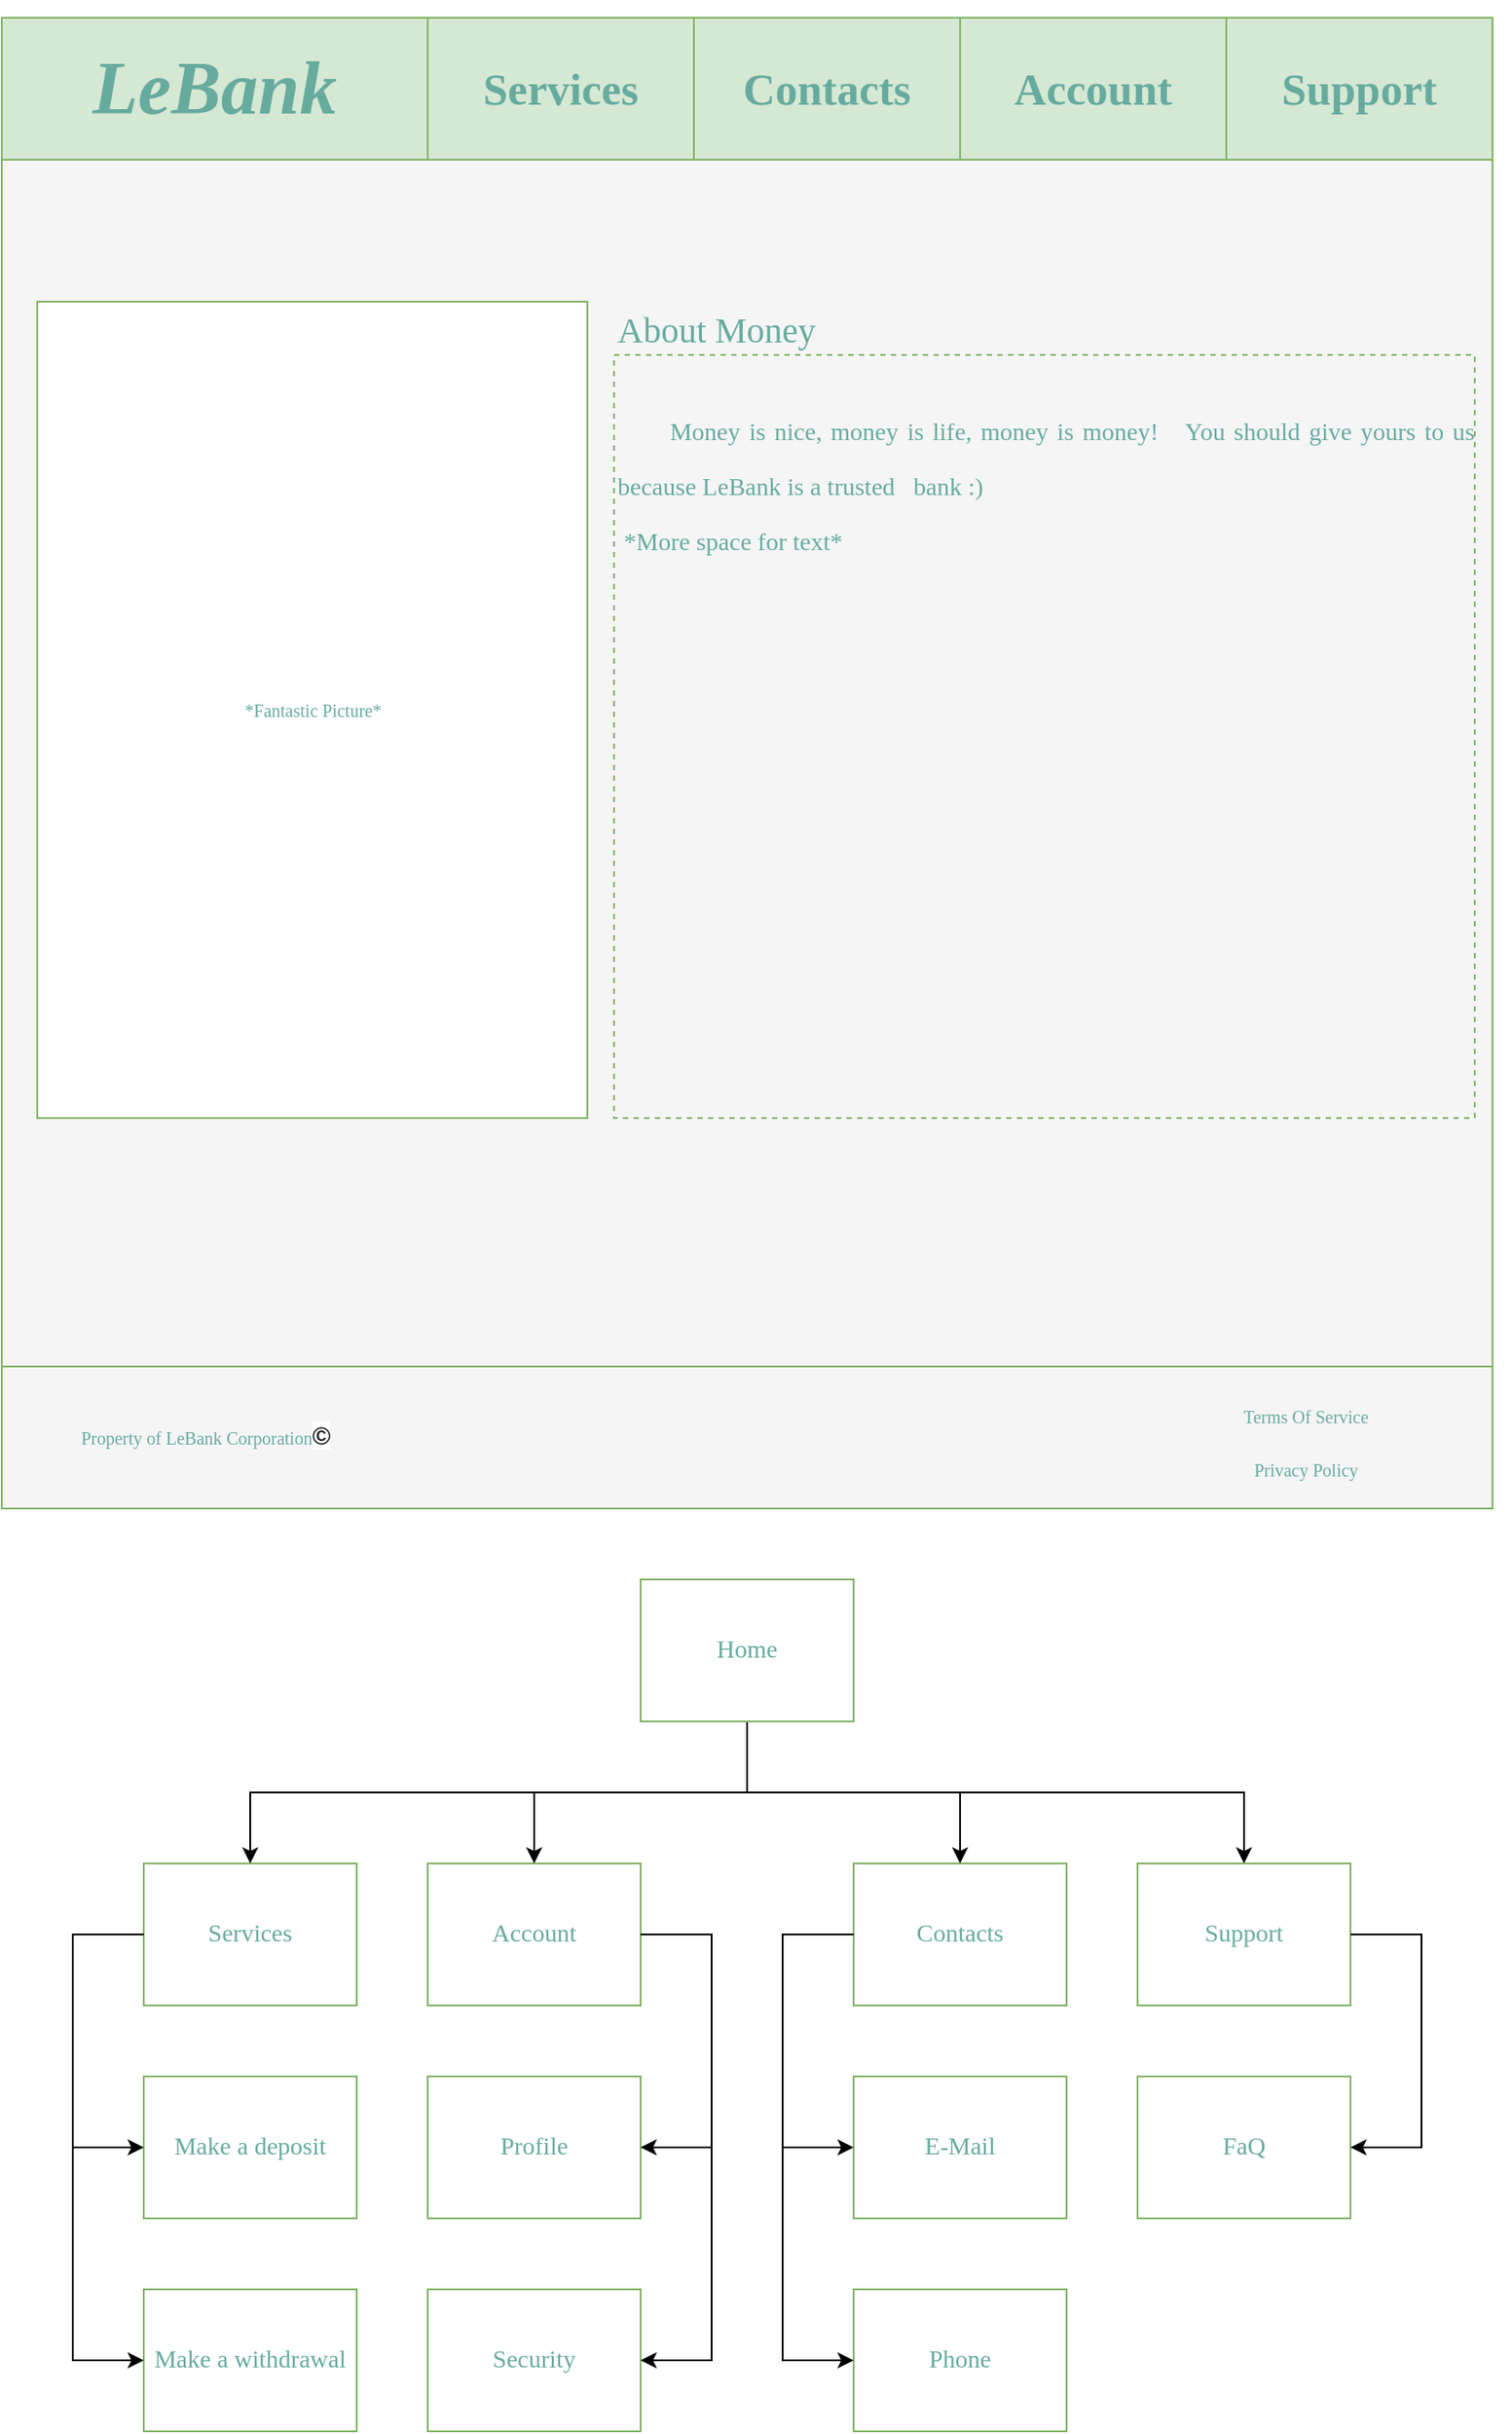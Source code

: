 <mxfile version="20.5.3" type="device"><diagram id="0C8X2v1kD7o3Zr-tR-p1" name="Page-1"><mxGraphModel dx="573" dy="1410" grid="1" gridSize="10" guides="1" tooltips="1" connect="1" arrows="1" fold="1" page="1" pageScale="1" pageWidth="850" pageHeight="1100" math="0" shadow="0"><root><mxCell id="0"/><mxCell id="1" parent="0"/><mxCell id="PAz1Vyd27QgOc75XLn65-85" value="" style="rounded=0;whiteSpace=wrap;html=1;strokeColor=#82B366;strokeWidth=1;fontFamily=Lucida Console;fontSize=14;fontColor=#67AB9F;" vertex="1" parent="1"><mxGeometry x="480" y="190" width="120" height="80" as="geometry"/></mxCell><mxCell id="PAz1Vyd27QgOc75XLn65-69" value="" style="rounded=0;whiteSpace=wrap;html=1;strokeColor=#82B366;strokeWidth=1;fontFamily=Lucida Console;fontSize=14;fontColor=#67AB9F;" vertex="1" parent="1"><mxGeometry x="640" y="70" width="120" height="80" as="geometry"/></mxCell><mxCell id="PAz1Vyd27QgOc75XLn65-80" value="" style="rounded=0;whiteSpace=wrap;html=1;strokeColor=#82B366;strokeWidth=1;fontFamily=Lucida Console;fontSize=14;fontColor=#67AB9F;" vertex="1" parent="1"><mxGeometry x="480" y="70" width="120" height="80" as="geometry"/></mxCell><mxCell id="PAz1Vyd27QgOc75XLn65-77" value="" style="rounded=0;whiteSpace=wrap;html=1;strokeColor=#82B366;strokeWidth=1;fontFamily=Lucida Console;fontSize=14;fontColor=#67AB9F;" vertex="1" parent="1"><mxGeometry x="240" y="190" width="120" height="80" as="geometry"/></mxCell><mxCell id="PAz1Vyd27QgOc75XLn65-72" value="" style="rounded=0;whiteSpace=wrap;html=1;strokeColor=#82B366;strokeWidth=1;fontFamily=Lucida Console;fontSize=14;fontColor=#67AB9F;" vertex="1" parent="1"><mxGeometry x="240" y="70" width="120" height="80" as="geometry"/></mxCell><mxCell id="PAz1Vyd27QgOc75XLn65-67" value="" style="rounded=0;whiteSpace=wrap;html=1;strokeColor=#82B366;strokeWidth=1;fontFamily=Lucida Console;fontSize=14;fontColor=#67AB9F;" vertex="1" parent="1"><mxGeometry x="480" y="-50" width="120" height="80" as="geometry"/></mxCell><mxCell id="PAz1Vyd27QgOc75XLn65-70" value="" style="rounded=0;whiteSpace=wrap;html=1;strokeColor=#82B366;strokeWidth=1;fontFamily=Lucida Console;fontSize=14;fontColor=#67AB9F;" vertex="1" parent="1"><mxGeometry x="640" y="-50" width="120" height="80" as="geometry"/></mxCell><mxCell id="PAz1Vyd27QgOc75XLn65-65" value="" style="rounded=0;whiteSpace=wrap;html=1;strokeColor=#82B366;strokeWidth=1;fontFamily=Lucida Console;fontSize=14;fontColor=#67AB9F;" vertex="1" parent="1"><mxGeometry x="80" y="-50" width="120" height="80" as="geometry"/></mxCell><mxCell id="PAz1Vyd27QgOc75XLn65-54" value="" style="rounded=0;whiteSpace=wrap;html=1;strokeColor=#82B366;strokeWidth=1;fontFamily=Lucida Console;fontSize=14;fontColor=#67AB9F;" vertex="1" parent="1"><mxGeometry x="240" y="-50" width="120" height="80" as="geometry"/></mxCell><mxCell id="PAz1Vyd27QgOc75XLn65-64" value="" style="rounded=0;whiteSpace=wrap;html=1;strokeColor=#82B366;strokeWidth=1;fontFamily=Lucida Console;fontSize=14;fontColor=#67AB9F;" vertex="1" parent="1"><mxGeometry x="80" y="190" width="120" height="80" as="geometry"/></mxCell><mxCell id="PAz1Vyd27QgOc75XLn65-61" value="" style="rounded=0;whiteSpace=wrap;html=1;strokeColor=#82B366;strokeWidth=1;fontFamily=Lucida Console;fontSize=14;fontColor=#67AB9F;" vertex="1" parent="1"><mxGeometry x="80" y="70" width="120" height="80" as="geometry"/></mxCell><mxCell id="PAz1Vyd27QgOc75XLn65-31" value="" style="rounded=0;whiteSpace=wrap;html=1;strokeColor=#82B366;strokeWidth=1;fontFamily=Lucida Console;fontSize=14;fontColor=#333333;fillColor=#f5f5f5;" vertex="1" parent="1"><mxGeometry y="-1090" width="840" height="840" as="geometry"/></mxCell><mxCell id="PAz1Vyd27QgOc75XLn65-2" value="" style="rounded=0;whiteSpace=wrap;html=1;fillColor=#d5e8d4;strokeColor=#82b366;" vertex="1" parent="1"><mxGeometry x="240" y="-1090" width="600" height="80" as="geometry"/></mxCell><mxCell id="PAz1Vyd27QgOc75XLn65-7" value="&lt;h1&gt;&lt;i style=&quot;&quot;&gt;&lt;font color=&quot;#67ab9f&quot; style=&quot;font-size: 42px;&quot; face=&quot;Lucida Console&quot;&gt;LeBank&lt;/font&gt;&lt;/i&gt;&lt;/h1&gt;" style="text;html=1;strokeColor=#82b366;fillColor=#d5e8d4;align=center;verticalAlign=middle;whiteSpace=wrap;rounded=0;strokeWidth=1;textDirection=ltr;" vertex="1" parent="1"><mxGeometry y="-1090" width="240" height="80" as="geometry"/></mxCell><mxCell id="PAz1Vyd27QgOc75XLn65-8" value="" style="endArrow=none;html=1;rounded=0;fontFamily=Lucida Console;fontSize=42;exitX=0;exitY=1;exitDx=0;exitDy=0;entryX=1;entryY=1;entryDx=0;entryDy=0;fillColor=#d5e8d4;strokeColor=#82b366;" edge="1" parent="1" source="PAz1Vyd27QgOc75XLn65-7" target="PAz1Vyd27QgOc75XLn65-7"><mxGeometry width="50" height="50" relative="1" as="geometry"><mxPoint x="450" y="-970" as="sourcePoint"/><mxPoint x="500" y="-1020" as="targetPoint"/></mxGeometry></mxCell><mxCell id="PAz1Vyd27QgOc75XLn65-10" value="" style="endArrow=none;html=1;rounded=0;fontFamily=Lucida Console;fontSize=42;fontColor=#A9C4EB;entryX=0.25;entryY=0;entryDx=0;entryDy=0;exitX=0.25;exitY=1;exitDx=0;exitDy=0;fillColor=#d5e8d4;strokeColor=#82b366;" edge="1" parent="1" source="PAz1Vyd27QgOc75XLn65-2" target="PAz1Vyd27QgOc75XLn65-2"><mxGeometry width="50" height="50" relative="1" as="geometry"><mxPoint x="510" y="-920" as="sourcePoint"/><mxPoint x="560" y="-970" as="targetPoint"/></mxGeometry></mxCell><mxCell id="PAz1Vyd27QgOc75XLn65-11" value="" style="endArrow=none;html=1;rounded=0;fontFamily=Lucida Console;fontSize=42;fontColor=#A9C4EB;entryX=0.5;entryY=0;entryDx=0;entryDy=0;exitX=0.5;exitY=1;exitDx=0;exitDy=0;fillColor=#d5e8d4;strokeColor=#82b366;" edge="1" parent="1" source="PAz1Vyd27QgOc75XLn65-2" target="PAz1Vyd27QgOc75XLn65-2"><mxGeometry width="50" height="50" relative="1" as="geometry"><mxPoint x="510" y="-920" as="sourcePoint"/><mxPoint x="560" y="-970" as="targetPoint"/></mxGeometry></mxCell><mxCell id="PAz1Vyd27QgOc75XLn65-12" value="" style="endArrow=none;html=1;rounded=0;fontFamily=Lucida Console;fontSize=42;fontColor=#A9C4EB;entryX=0.75;entryY=0;entryDx=0;entryDy=0;exitX=0.75;exitY=1;exitDx=0;exitDy=0;fillColor=#d5e8d4;strokeColor=#82b366;" edge="1" parent="1" source="PAz1Vyd27QgOc75XLn65-2" target="PAz1Vyd27QgOc75XLn65-2"><mxGeometry width="50" height="50" relative="1" as="geometry"><mxPoint x="510" y="-920" as="sourcePoint"/><mxPoint x="560" y="-970" as="targetPoint"/></mxGeometry></mxCell><mxCell id="PAz1Vyd27QgOc75XLn65-13" value="&lt;font style=&quot;font-size: 25px;&quot;&gt;&lt;b&gt;Services&lt;/b&gt;&lt;/font&gt;" style="text;html=1;strokeColor=none;fillColor=none;align=center;verticalAlign=middle;whiteSpace=wrap;rounded=0;strokeWidth=1;fontFamily=Lucida Console;fontSize=42;fontColor=#67AB9F;" vertex="1" parent="1"><mxGeometry x="240" y="-1100" width="150" height="90" as="geometry"/></mxCell><mxCell id="PAz1Vyd27QgOc75XLn65-14" value="&lt;font style=&quot;font-size: 25px;&quot;&gt;&lt;b&gt;Contacts&lt;/b&gt;&lt;/font&gt;" style="text;html=1;strokeColor=none;fillColor=none;align=center;verticalAlign=middle;whiteSpace=wrap;rounded=0;strokeWidth=1;fontFamily=Lucida Console;fontSize=42;fontColor=#67AB9F;" vertex="1" parent="1"><mxGeometry x="390" y="-1100" width="150" height="90" as="geometry"/></mxCell><mxCell id="PAz1Vyd27QgOc75XLn65-15" value="&lt;font style=&quot;font-size: 25px;&quot;&gt;&lt;b&gt;Account&lt;/b&gt;&lt;/font&gt;" style="text;html=1;strokeColor=none;fillColor=none;align=center;verticalAlign=middle;whiteSpace=wrap;rounded=0;strokeWidth=1;fontFamily=Lucida Console;fontSize=42;fontColor=#67AB9F;" vertex="1" parent="1"><mxGeometry x="540" y="-1100" width="150" height="90" as="geometry"/></mxCell><mxCell id="PAz1Vyd27QgOc75XLn65-16" value="&lt;span style=&quot;font-size: 25px;&quot;&gt;&lt;b&gt;Support&lt;/b&gt;&lt;/span&gt;" style="text;html=1;strokeColor=none;fillColor=none;align=center;verticalAlign=middle;whiteSpace=wrap;rounded=0;strokeWidth=1;fontFamily=Lucida Console;fontSize=42;fontColor=#67AB9F;" vertex="1" parent="1"><mxGeometry x="690" y="-1100" width="150" height="90" as="geometry"/></mxCell><mxCell id="PAz1Vyd27QgOc75XLn65-17" value="" style="rounded=0;whiteSpace=wrap;html=1;strokeColor=#82B366;strokeWidth=1;fontFamily=Lucida Console;fontSize=25;fontColor=#333333;fillColor=#f5f5f5;" vertex="1" parent="1"><mxGeometry y="-330" width="840" height="80" as="geometry"/></mxCell><mxCell id="PAz1Vyd27QgOc75XLn65-18" value="&lt;font style=&quot;font-size: 10px;&quot;&gt;Property of LeBank Corporation&lt;/font&gt;&lt;b style=&quot;color: rgb(32, 33, 36); font-family: arial, sans-serif; font-size: 14px; text-align: left; background-color: rgb(255, 255, 255);&quot;&gt;©&lt;/b&gt;" style="text;html=1;strokeColor=none;fillColor=none;align=center;verticalAlign=middle;whiteSpace=wrap;rounded=0;strokeWidth=1;fontFamily=Lucida Console;fontSize=25;fontColor=#67AB9F;" vertex="1" parent="1"><mxGeometry y="-340" width="230" height="90" as="geometry"/></mxCell><mxCell id="PAz1Vyd27QgOc75XLn65-19" value="&lt;p style=&quot;line-height: 100%;&quot;&gt;&lt;span style=&quot;font-size: 10px;&quot;&gt;Terms Of Service&lt;/span&gt;&lt;/p&gt;" style="text;html=1;strokeColor=none;fillColor=none;align=center;verticalAlign=middle;whiteSpace=wrap;rounded=0;strokeWidth=1;fontFamily=Lucida Console;fontSize=25;fontColor=#67AB9F;" vertex="1" parent="1"><mxGeometry x="620" y="-310" width="230" height="10" as="geometry"/></mxCell><mxCell id="PAz1Vyd27QgOc75XLn65-20" value="&lt;p style=&quot;line-height: 100%;&quot;&gt;&lt;span style=&quot;font-size: 10px;&quot;&gt;Privacy Policy&lt;/span&gt;&lt;/p&gt;" style="text;html=1;strokeColor=none;fillColor=none;align=center;verticalAlign=middle;whiteSpace=wrap;rounded=0;strokeWidth=1;fontFamily=Lucida Console;fontSize=25;fontColor=#67AB9F;" vertex="1" parent="1"><mxGeometry x="620" y="-280" width="230" height="10" as="geometry"/></mxCell><mxCell id="PAz1Vyd27QgOc75XLn65-23" value="" style="rounded=0;whiteSpace=wrap;html=1;strokeColor=#82B366;strokeWidth=1;fontFamily=Lucida Console;fontSize=10;fontColor=#67AB9F;" vertex="1" parent="1"><mxGeometry x="20" y="-930" width="310" height="460" as="geometry"/></mxCell><mxCell id="PAz1Vyd27QgOc75XLn65-24" value="*Fantastic Picture*" style="text;html=1;strokeColor=none;fillColor=none;align=center;verticalAlign=middle;whiteSpace=wrap;rounded=0;strokeWidth=1;fontFamily=Lucida Console;fontSize=10;fontColor=#67AB9F;" vertex="1" parent="1"><mxGeometry x="112.5" y="-727.5" width="125" height="55" as="geometry"/></mxCell><mxCell id="PAz1Vyd27QgOc75XLn65-25" value="&lt;div style=&quot;&quot;&gt;&lt;span style=&quot;font-size: 20px; background-color: initial;&quot;&gt;About Money&lt;/span&gt;&lt;/div&gt;" style="text;html=1;strokeColor=none;fillColor=none;align=left;verticalAlign=middle;whiteSpace=wrap;rounded=0;strokeWidth=1;fontFamily=Lucida Console;fontSize=10;fontColor=#67AB9F;" vertex="1" parent="1"><mxGeometry x="345" y="-930" width="150" height="30" as="geometry"/></mxCell><mxCell id="PAz1Vyd27QgOc75XLn65-26" value="&lt;p style=&quot;line-height: 120%;&quot;&gt;&lt;/p&gt;&lt;div style=&quot;text-align: justify; line-height: 140%;&quot;&gt;&lt;span style=&quot;font-size: 14px; background-color: initial;&quot;&gt;&lt;span style=&quot;white-space: pre;&quot;&gt;&#9;&lt;/span&gt;Money is nice, money is life, money is money!&amp;nbsp; &amp;nbsp;You should give yours to us because LeBank is a trusted&amp;nbsp; &amp;nbsp;bank :)&lt;/span&gt;&lt;/div&gt;&lt;div style=&quot;text-align: justify; line-height: 140%;&quot;&gt;&lt;span style=&quot;font-size: 14px; background-color: initial;&quot;&gt;&amp;nbsp;*More space for text*&lt;/span&gt;&lt;/div&gt;&lt;div style=&quot;text-align: justify;&quot;&gt;&lt;span style=&quot;font-size: 14px; background-color: initial;&quot;&gt;&lt;span style=&quot;white-space: pre;&quot;&gt;&#9;&lt;/span&gt;&lt;br&gt;&lt;/span&gt;&lt;/div&gt;&lt;p&gt;&lt;/p&gt;" style="text;html=1;strokeColor=#82B366;fillColor=none;align=left;verticalAlign=top;whiteSpace=wrap;rounded=0;strokeWidth=1;fontFamily=Lucida Console;fontSize=20;fontColor=#67AB9F;dashed=1;" vertex="1" parent="1"><mxGeometry x="345" y="-900" width="485" height="430" as="geometry"/></mxCell><mxCell id="PAz1Vyd27QgOc75XLn65-37" style="edgeStyle=orthogonalEdgeStyle;rounded=0;orthogonalLoop=1;jettySize=auto;html=1;exitX=0.5;exitY=1;exitDx=0;exitDy=0;fontFamily=Lucida Console;fontSize=14;fontColor=#67AB9F;" edge="1" parent="1" source="PAz1Vyd27QgOc75XLn65-33" target="PAz1Vyd27QgOc75XLn65-36"><mxGeometry relative="1" as="geometry"/></mxCell><mxCell id="PAz1Vyd27QgOc75XLn65-39" style="edgeStyle=orthogonalEdgeStyle;rounded=0;orthogonalLoop=1;jettySize=auto;html=1;exitX=0.5;exitY=1;exitDx=0;exitDy=0;fontFamily=Lucida Console;fontSize=14;fontColor=#67AB9F;" edge="1" parent="1" source="PAz1Vyd27QgOc75XLn65-33" target="PAz1Vyd27QgOc75XLn65-38"><mxGeometry relative="1" as="geometry"/></mxCell><mxCell id="PAz1Vyd27QgOc75XLn65-41" style="edgeStyle=orthogonalEdgeStyle;rounded=0;orthogonalLoop=1;jettySize=auto;html=1;exitX=0.5;exitY=1;exitDx=0;exitDy=0;fontFamily=Lucida Console;fontSize=14;fontColor=#67AB9F;" edge="1" parent="1" source="PAz1Vyd27QgOc75XLn65-33" target="PAz1Vyd27QgOc75XLn65-40"><mxGeometry relative="1" as="geometry"/></mxCell><mxCell id="PAz1Vyd27QgOc75XLn65-43" style="edgeStyle=orthogonalEdgeStyle;rounded=0;orthogonalLoop=1;jettySize=auto;html=1;exitX=0.5;exitY=1;exitDx=0;exitDy=0;fontFamily=Lucida Console;fontSize=14;fontColor=#67AB9F;" edge="1" parent="1" source="PAz1Vyd27QgOc75XLn65-33" target="PAz1Vyd27QgOc75XLn65-42"><mxGeometry relative="1" as="geometry"/></mxCell><mxCell id="PAz1Vyd27QgOc75XLn65-58" value="" style="rounded=0;whiteSpace=wrap;html=1;strokeColor=#82B366;strokeWidth=1;fontFamily=Lucida Console;fontSize=14;fontColor=#67AB9F;" vertex="1" parent="1"><mxGeometry x="360" y="-210" width="120" height="80" as="geometry"/></mxCell><mxCell id="PAz1Vyd27QgOc75XLn65-33" value="Home" style="text;html=1;strokeColor=none;fillColor=none;align=center;verticalAlign=middle;whiteSpace=wrap;rounded=0;strokeWidth=1;fontFamily=Lucida Console;fontSize=14;fontColor=#67AB9F;" vertex="1" parent="1"><mxGeometry x="360" y="-210" width="120" height="80" as="geometry"/></mxCell><mxCell id="PAz1Vyd27QgOc75XLn65-73" style="edgeStyle=orthogonalEdgeStyle;rounded=0;orthogonalLoop=1;jettySize=auto;html=1;exitX=1;exitY=0.5;exitDx=0;exitDy=0;entryX=1;entryY=0.5;entryDx=0;entryDy=0;fontFamily=Lucida Console;fontSize=14;fontColor=#67AB9F;" edge="1" parent="1" source="PAz1Vyd27QgOc75XLn65-36" target="PAz1Vyd27QgOc75XLn65-72"><mxGeometry relative="1" as="geometry"><Array as="points"><mxPoint x="400" y="-10"/><mxPoint x="400" y="110"/></Array></mxGeometry></mxCell><mxCell id="PAz1Vyd27QgOc75XLn65-75" style="edgeStyle=orthogonalEdgeStyle;rounded=0;orthogonalLoop=1;jettySize=auto;html=1;exitX=1;exitY=0.5;exitDx=0;exitDy=0;entryX=1;entryY=0.5;entryDx=0;entryDy=0;fontFamily=Lucida Console;fontSize=14;fontColor=#67AB9F;" edge="1" parent="1" source="PAz1Vyd27QgOc75XLn65-36" target="PAz1Vyd27QgOc75XLn65-74"><mxGeometry relative="1" as="geometry"><Array as="points"><mxPoint x="400" y="-10"/><mxPoint x="400" y="230"/></Array></mxGeometry></mxCell><mxCell id="PAz1Vyd27QgOc75XLn65-36" value="Account" style="text;html=1;strokeColor=none;fillColor=none;align=center;verticalAlign=middle;whiteSpace=wrap;rounded=0;strokeWidth=1;fontFamily=Lucida Console;fontSize=14;fontColor=#67AB9F;" vertex="1" parent="1"><mxGeometry x="240" y="-50" width="120" height="80" as="geometry"/></mxCell><mxCell id="PAz1Vyd27QgOc75XLn65-79" style="edgeStyle=orthogonalEdgeStyle;rounded=0;orthogonalLoop=1;jettySize=auto;html=1;exitX=0;exitY=0.5;exitDx=0;exitDy=0;fontFamily=Lucida Console;fontSize=14;fontColor=#67AB9F;entryX=0;entryY=0.5;entryDx=0;entryDy=0;" edge="1" parent="1" source="PAz1Vyd27QgOc75XLn65-38" target="PAz1Vyd27QgOc75XLn65-78"><mxGeometry relative="1" as="geometry"><mxPoint x="450" y="80" as="targetPoint"/><Array as="points"><mxPoint x="440" y="-10"/><mxPoint x="440" y="110"/></Array></mxGeometry></mxCell><mxCell id="PAz1Vyd27QgOc75XLn65-88" style="edgeStyle=orthogonalEdgeStyle;rounded=0;orthogonalLoop=1;jettySize=auto;html=1;exitX=0;exitY=0.5;exitDx=0;exitDy=0;entryX=0;entryY=0.5;entryDx=0;entryDy=0;fontFamily=Lucida Console;fontSize=14;fontColor=#67AB9F;" edge="1" parent="1" source="PAz1Vyd27QgOc75XLn65-38" target="PAz1Vyd27QgOc75XLn65-85"><mxGeometry relative="1" as="geometry"><Array as="points"><mxPoint x="440" y="-10"/><mxPoint x="440" y="230"/></Array></mxGeometry></mxCell><mxCell id="PAz1Vyd27QgOc75XLn65-38" value="Contacts" style="text;html=1;strokeColor=none;fillColor=none;align=center;verticalAlign=middle;whiteSpace=wrap;rounded=0;strokeWidth=1;fontFamily=Lucida Console;fontSize=14;fontColor=#67AB9F;" vertex="1" parent="1"><mxGeometry x="480" y="-50" width="120" height="80" as="geometry"/></mxCell><mxCell id="PAz1Vyd27QgOc75XLn65-90" style="edgeStyle=orthogonalEdgeStyle;rounded=0;orthogonalLoop=1;jettySize=auto;html=1;exitX=1;exitY=0.5;exitDx=0;exitDy=0;entryX=1;entryY=0.5;entryDx=0;entryDy=0;fontFamily=Lucida Console;fontSize=14;fontColor=#67AB9F;" edge="1" parent="1" source="PAz1Vyd27QgOc75XLn65-40" target="PAz1Vyd27QgOc75XLn65-89"><mxGeometry relative="1" as="geometry"><Array as="points"><mxPoint x="800" y="-10"/><mxPoint x="800" y="110"/></Array></mxGeometry></mxCell><mxCell id="PAz1Vyd27QgOc75XLn65-40" value="Support" style="text;html=1;strokeColor=none;fillColor=none;align=center;verticalAlign=middle;whiteSpace=wrap;rounded=0;strokeWidth=1;fontFamily=Lucida Console;fontSize=14;fontColor=#67AB9F;" vertex="1" parent="1"><mxGeometry x="640" y="-50" width="120" height="80" as="geometry"/></mxCell><mxCell id="PAz1Vyd27QgOc75XLn65-49" style="edgeStyle=orthogonalEdgeStyle;rounded=0;orthogonalLoop=1;jettySize=auto;html=1;exitX=0;exitY=0.5;exitDx=0;exitDy=0;fontFamily=Lucida Console;fontSize=14;fontColor=#67AB9F;" edge="1" parent="1" source="PAz1Vyd27QgOc75XLn65-42" target="PAz1Vyd27QgOc75XLn65-48"><mxGeometry relative="1" as="geometry"><Array as="points"><mxPoint x="40" y="-10"/><mxPoint x="40" y="110"/></Array></mxGeometry></mxCell><mxCell id="PAz1Vyd27QgOc75XLn65-63" style="edgeStyle=orthogonalEdgeStyle;rounded=0;orthogonalLoop=1;jettySize=auto;html=1;exitX=0;exitY=0.5;exitDx=0;exitDy=0;fontFamily=Lucida Console;fontSize=14;fontColor=#67AB9F;" edge="1" parent="1" source="PAz1Vyd27QgOc75XLn65-42" target="PAz1Vyd27QgOc75XLn65-62"><mxGeometry relative="1" as="geometry"><Array as="points"><mxPoint x="40" y="-10"/><mxPoint x="40" y="230"/></Array></mxGeometry></mxCell><mxCell id="PAz1Vyd27QgOc75XLn65-42" value="Services" style="text;html=1;strokeColor=none;fillColor=none;align=center;verticalAlign=middle;whiteSpace=wrap;rounded=0;strokeWidth=1;fontFamily=Lucida Console;fontSize=14;fontColor=#67AB9F;" vertex="1" parent="1"><mxGeometry x="80" y="-50" width="120" height="80" as="geometry"/></mxCell><mxCell id="PAz1Vyd27QgOc75XLn65-48" value="Make a deposit" style="text;html=1;strokeColor=none;fillColor=none;align=center;verticalAlign=middle;whiteSpace=wrap;rounded=0;strokeWidth=1;fontFamily=Lucida Console;fontSize=14;fontColor=#67AB9F;" vertex="1" parent="1"><mxGeometry x="80" y="70" width="120" height="80" as="geometry"/></mxCell><mxCell id="PAz1Vyd27QgOc75XLn65-62" value="Make a withdrawal" style="text;html=1;strokeColor=none;fillColor=none;align=center;verticalAlign=middle;whiteSpace=wrap;rounded=0;strokeWidth=1;fontFamily=Lucida Console;fontSize=14;fontColor=#67AB9F;" vertex="1" parent="1"><mxGeometry x="80" y="190" width="120" height="80" as="geometry"/></mxCell><mxCell id="PAz1Vyd27QgOc75XLn65-71" value="Profile" style="text;html=1;strokeColor=none;fillColor=none;align=center;verticalAlign=middle;whiteSpace=wrap;rounded=0;strokeWidth=1;fontFamily=Lucida Console;fontSize=14;fontColor=#67AB9F;" vertex="1" parent="1"><mxGeometry x="240" y="70" width="120" height="80" as="geometry"/></mxCell><mxCell id="PAz1Vyd27QgOc75XLn65-74" value="Security" style="text;html=1;strokeColor=none;fillColor=none;align=center;verticalAlign=middle;whiteSpace=wrap;rounded=0;strokeWidth=1;fontFamily=Lucida Console;fontSize=14;fontColor=#67AB9F;" vertex="1" parent="1"><mxGeometry x="240" y="190" width="120" height="80" as="geometry"/></mxCell><mxCell id="PAz1Vyd27QgOc75XLn65-78" value="E-Mail" style="text;html=1;strokeColor=none;fillColor=none;align=center;verticalAlign=middle;whiteSpace=wrap;rounded=0;strokeWidth=1;fontFamily=Lucida Console;fontSize=14;fontColor=#67AB9F;" vertex="1" parent="1"><mxGeometry x="480" y="70" width="120" height="80" as="geometry"/></mxCell><mxCell id="PAz1Vyd27QgOc75XLn65-83" value="Phone" style="text;html=1;strokeColor=none;fillColor=none;align=center;verticalAlign=middle;whiteSpace=wrap;rounded=0;strokeWidth=1;fontFamily=Lucida Console;fontSize=14;fontColor=#67AB9F;" vertex="1" parent="1"><mxGeometry x="480" y="190" width="120" height="80" as="geometry"/></mxCell><mxCell id="PAz1Vyd27QgOc75XLn65-89" value="FaQ" style="text;html=1;strokeColor=none;fillColor=none;align=center;verticalAlign=middle;whiteSpace=wrap;rounded=0;strokeWidth=1;fontFamily=Lucida Console;fontSize=14;fontColor=#67AB9F;" vertex="1" parent="1"><mxGeometry x="640" y="70" width="120" height="80" as="geometry"/></mxCell></root></mxGraphModel></diagram></mxfile>